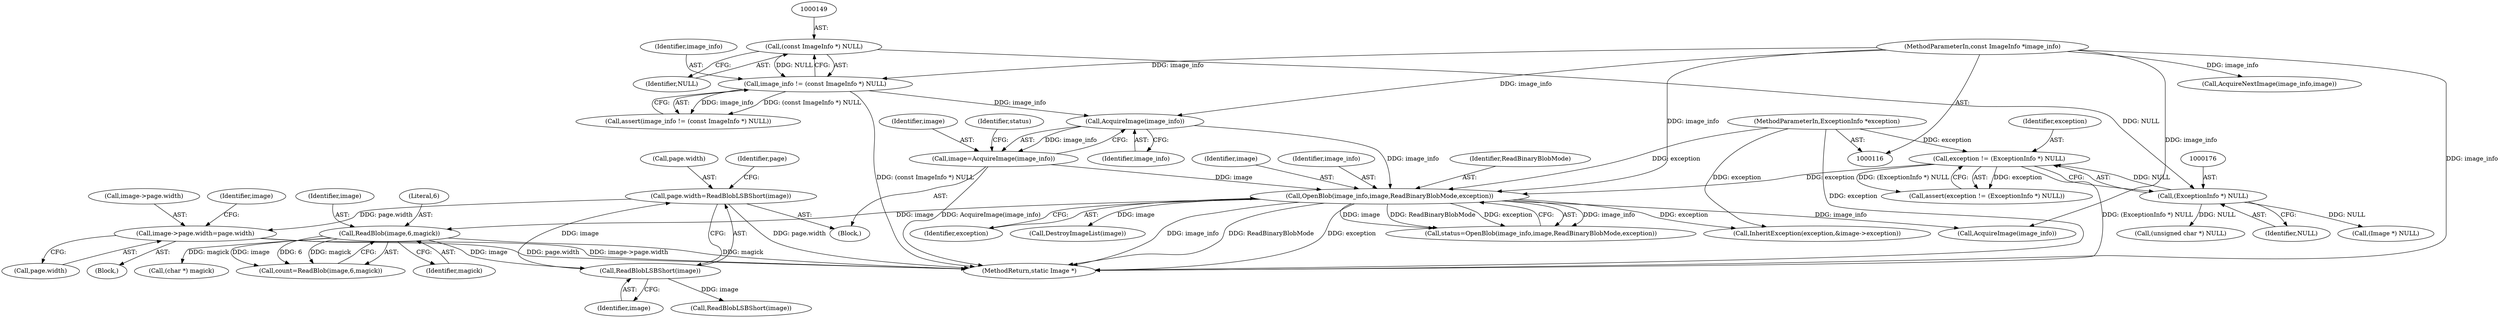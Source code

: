 digraph "0_ImageMagick_f6e9d0d9955e85bdd7540b251cd50d598dacc5e6_20@pointer" {
"1000970" [label="(Call,image->page.width=page.width)"];
"1000239" [label="(Call,page.width=ReadBlobLSBShort(image))"];
"1000243" [label="(Call,ReadBlobLSBShort(image))"];
"1000210" [label="(Call,ReadBlob(image,6,magick))"];
"1000190" [label="(Call,OpenBlob(image_info,image,ReadBinaryBlobMode,exception))"];
"1000186" [label="(Call,AcquireImage(image_info))"];
"1000146" [label="(Call,image_info != (const ImageInfo *) NULL)"];
"1000117" [label="(MethodParameterIn,const ImageInfo *image_info)"];
"1000148" [label="(Call,(const ImageInfo *) NULL)"];
"1000184" [label="(Call,image=AcquireImage(image_info))"];
"1000173" [label="(Call,exception != (ExceptionInfo *) NULL)"];
"1000118" [label="(MethodParameterIn,ExceptionInfo *exception)"];
"1000175" [label="(Call,(ExceptionInfo *) NULL)"];
"1000173" [label="(Call,exception != (ExceptionInfo *) NULL)"];
"1000190" [label="(Call,OpenBlob(image_info,image,ReadBinaryBlobMode,exception))"];
"1000177" [label="(Identifier,NULL)"];
"1000194" [label="(Identifier,exception)"];
"1000192" [label="(Identifier,image)"];
"1000239" [label="(Call,page.width=ReadBlobLSBShort(image))"];
"1000150" [label="(Identifier,NULL)"];
"1000186" [label="(Call,AcquireImage(image_info))"];
"1000184" [label="(Call,image=AcquireImage(image_info))"];
"1000210" [label="(Call,ReadBlob(image,6,magick))"];
"1000118" [label="(MethodParameterIn,ExceptionInfo *exception)"];
"1000247" [label="(Identifier,page)"];
"1000825" [label="(Call,AcquireNextImage(image_info,image))"];
"1000212" [label="(Literal,6)"];
"1000119" [label="(Block,)"];
"1000174" [label="(Identifier,exception)"];
"1000191" [label="(Identifier,image_info)"];
"1000970" [label="(Call,image->page.width=page.width)"];
"1000187" [label="(Identifier,image_info)"];
"1000211" [label="(Identifier,image)"];
"1000240" [label="(Call,page.width)"];
"1000145" [label="(Call,assert(image_info != (const ImageInfo *) NULL))"];
"1000205" [label="(Call,(Image *) NULL)"];
"1001418" [label="(Call,InheritException(exception,&image->exception))"];
"1000117" [label="(MethodParameterIn,const ImageInfo *image_info)"];
"1000244" [label="(Identifier,image)"];
"1000249" [label="(Call,ReadBlobLSBShort(image))"];
"1000189" [label="(Identifier,status)"];
"1000213" [label="(Identifier,magick)"];
"1000301" [label="(Call,(unsigned char *) NULL)"];
"1000146" [label="(Call,image_info != (const ImageInfo *) NULL)"];
"1000976" [label="(Call,page.width)"];
"1000346" [label="(Call,AcquireImage(image_info))"];
"1000175" [label="(Call,(ExceptionInfo *) NULL)"];
"1000148" [label="(Call,(const ImageInfo *) NULL)"];
"1000349" [label="(Block,)"];
"1000243" [label="(Call,ReadBlobLSBShort(image))"];
"1001554" [label="(MethodReturn,static Image *)"];
"1000208" [label="(Call,count=ReadBlob(image,6,magick))"];
"1000188" [label="(Call,status=OpenBlob(image_info,image,ReadBinaryBlobMode,exception))"];
"1000172" [label="(Call,assert(exception != (ExceptionInfo *) NULL))"];
"1000147" [label="(Identifier,image_info)"];
"1000193" [label="(Identifier,ReadBinaryBlobMode)"];
"1000222" [label="(Call,(char *) magick)"];
"1000202" [label="(Call,DestroyImageList(image))"];
"1000185" [label="(Identifier,image)"];
"1000971" [label="(Call,image->page.width)"];
"1000982" [label="(Identifier,image)"];
"1000970" -> "1000349"  [label="AST: "];
"1000970" -> "1000976"  [label="CFG: "];
"1000971" -> "1000970"  [label="AST: "];
"1000976" -> "1000970"  [label="AST: "];
"1000982" -> "1000970"  [label="CFG: "];
"1000970" -> "1001554"  [label="DDG: image->page.width"];
"1000970" -> "1001554"  [label="DDG: page.width"];
"1000239" -> "1000970"  [label="DDG: page.width"];
"1000239" -> "1000119"  [label="AST: "];
"1000239" -> "1000243"  [label="CFG: "];
"1000240" -> "1000239"  [label="AST: "];
"1000243" -> "1000239"  [label="AST: "];
"1000247" -> "1000239"  [label="CFG: "];
"1000239" -> "1001554"  [label="DDG: page.width"];
"1000243" -> "1000239"  [label="DDG: image"];
"1000243" -> "1000244"  [label="CFG: "];
"1000244" -> "1000243"  [label="AST: "];
"1000210" -> "1000243"  [label="DDG: image"];
"1000243" -> "1000249"  [label="DDG: image"];
"1000210" -> "1000208"  [label="AST: "];
"1000210" -> "1000213"  [label="CFG: "];
"1000211" -> "1000210"  [label="AST: "];
"1000212" -> "1000210"  [label="AST: "];
"1000213" -> "1000210"  [label="AST: "];
"1000208" -> "1000210"  [label="CFG: "];
"1000210" -> "1001554"  [label="DDG: magick"];
"1000210" -> "1000208"  [label="DDG: image"];
"1000210" -> "1000208"  [label="DDG: 6"];
"1000210" -> "1000208"  [label="DDG: magick"];
"1000190" -> "1000210"  [label="DDG: image"];
"1000210" -> "1000222"  [label="DDG: magick"];
"1000190" -> "1000188"  [label="AST: "];
"1000190" -> "1000194"  [label="CFG: "];
"1000191" -> "1000190"  [label="AST: "];
"1000192" -> "1000190"  [label="AST: "];
"1000193" -> "1000190"  [label="AST: "];
"1000194" -> "1000190"  [label="AST: "];
"1000188" -> "1000190"  [label="CFG: "];
"1000190" -> "1001554"  [label="DDG: exception"];
"1000190" -> "1001554"  [label="DDG: image_info"];
"1000190" -> "1001554"  [label="DDG: ReadBinaryBlobMode"];
"1000190" -> "1000188"  [label="DDG: image_info"];
"1000190" -> "1000188"  [label="DDG: image"];
"1000190" -> "1000188"  [label="DDG: ReadBinaryBlobMode"];
"1000190" -> "1000188"  [label="DDG: exception"];
"1000186" -> "1000190"  [label="DDG: image_info"];
"1000117" -> "1000190"  [label="DDG: image_info"];
"1000184" -> "1000190"  [label="DDG: image"];
"1000173" -> "1000190"  [label="DDG: exception"];
"1000118" -> "1000190"  [label="DDG: exception"];
"1000190" -> "1000202"  [label="DDG: image"];
"1000190" -> "1000346"  [label="DDG: image_info"];
"1000190" -> "1001418"  [label="DDG: exception"];
"1000186" -> "1000184"  [label="AST: "];
"1000186" -> "1000187"  [label="CFG: "];
"1000187" -> "1000186"  [label="AST: "];
"1000184" -> "1000186"  [label="CFG: "];
"1000186" -> "1000184"  [label="DDG: image_info"];
"1000146" -> "1000186"  [label="DDG: image_info"];
"1000117" -> "1000186"  [label="DDG: image_info"];
"1000146" -> "1000145"  [label="AST: "];
"1000146" -> "1000148"  [label="CFG: "];
"1000147" -> "1000146"  [label="AST: "];
"1000148" -> "1000146"  [label="AST: "];
"1000145" -> "1000146"  [label="CFG: "];
"1000146" -> "1001554"  [label="DDG: (const ImageInfo *) NULL"];
"1000146" -> "1000145"  [label="DDG: image_info"];
"1000146" -> "1000145"  [label="DDG: (const ImageInfo *) NULL"];
"1000117" -> "1000146"  [label="DDG: image_info"];
"1000148" -> "1000146"  [label="DDG: NULL"];
"1000117" -> "1000116"  [label="AST: "];
"1000117" -> "1001554"  [label="DDG: image_info"];
"1000117" -> "1000346"  [label="DDG: image_info"];
"1000117" -> "1000825"  [label="DDG: image_info"];
"1000148" -> "1000150"  [label="CFG: "];
"1000149" -> "1000148"  [label="AST: "];
"1000150" -> "1000148"  [label="AST: "];
"1000148" -> "1000175"  [label="DDG: NULL"];
"1000184" -> "1000119"  [label="AST: "];
"1000185" -> "1000184"  [label="AST: "];
"1000189" -> "1000184"  [label="CFG: "];
"1000184" -> "1001554"  [label="DDG: AcquireImage(image_info)"];
"1000173" -> "1000172"  [label="AST: "];
"1000173" -> "1000175"  [label="CFG: "];
"1000174" -> "1000173"  [label="AST: "];
"1000175" -> "1000173"  [label="AST: "];
"1000172" -> "1000173"  [label="CFG: "];
"1000173" -> "1001554"  [label="DDG: (ExceptionInfo *) NULL"];
"1000173" -> "1000172"  [label="DDG: exception"];
"1000173" -> "1000172"  [label="DDG: (ExceptionInfo *) NULL"];
"1000118" -> "1000173"  [label="DDG: exception"];
"1000175" -> "1000173"  [label="DDG: NULL"];
"1000118" -> "1000116"  [label="AST: "];
"1000118" -> "1001554"  [label="DDG: exception"];
"1000118" -> "1001418"  [label="DDG: exception"];
"1000175" -> "1000177"  [label="CFG: "];
"1000176" -> "1000175"  [label="AST: "];
"1000177" -> "1000175"  [label="AST: "];
"1000175" -> "1000205"  [label="DDG: NULL"];
"1000175" -> "1000301"  [label="DDG: NULL"];
}
